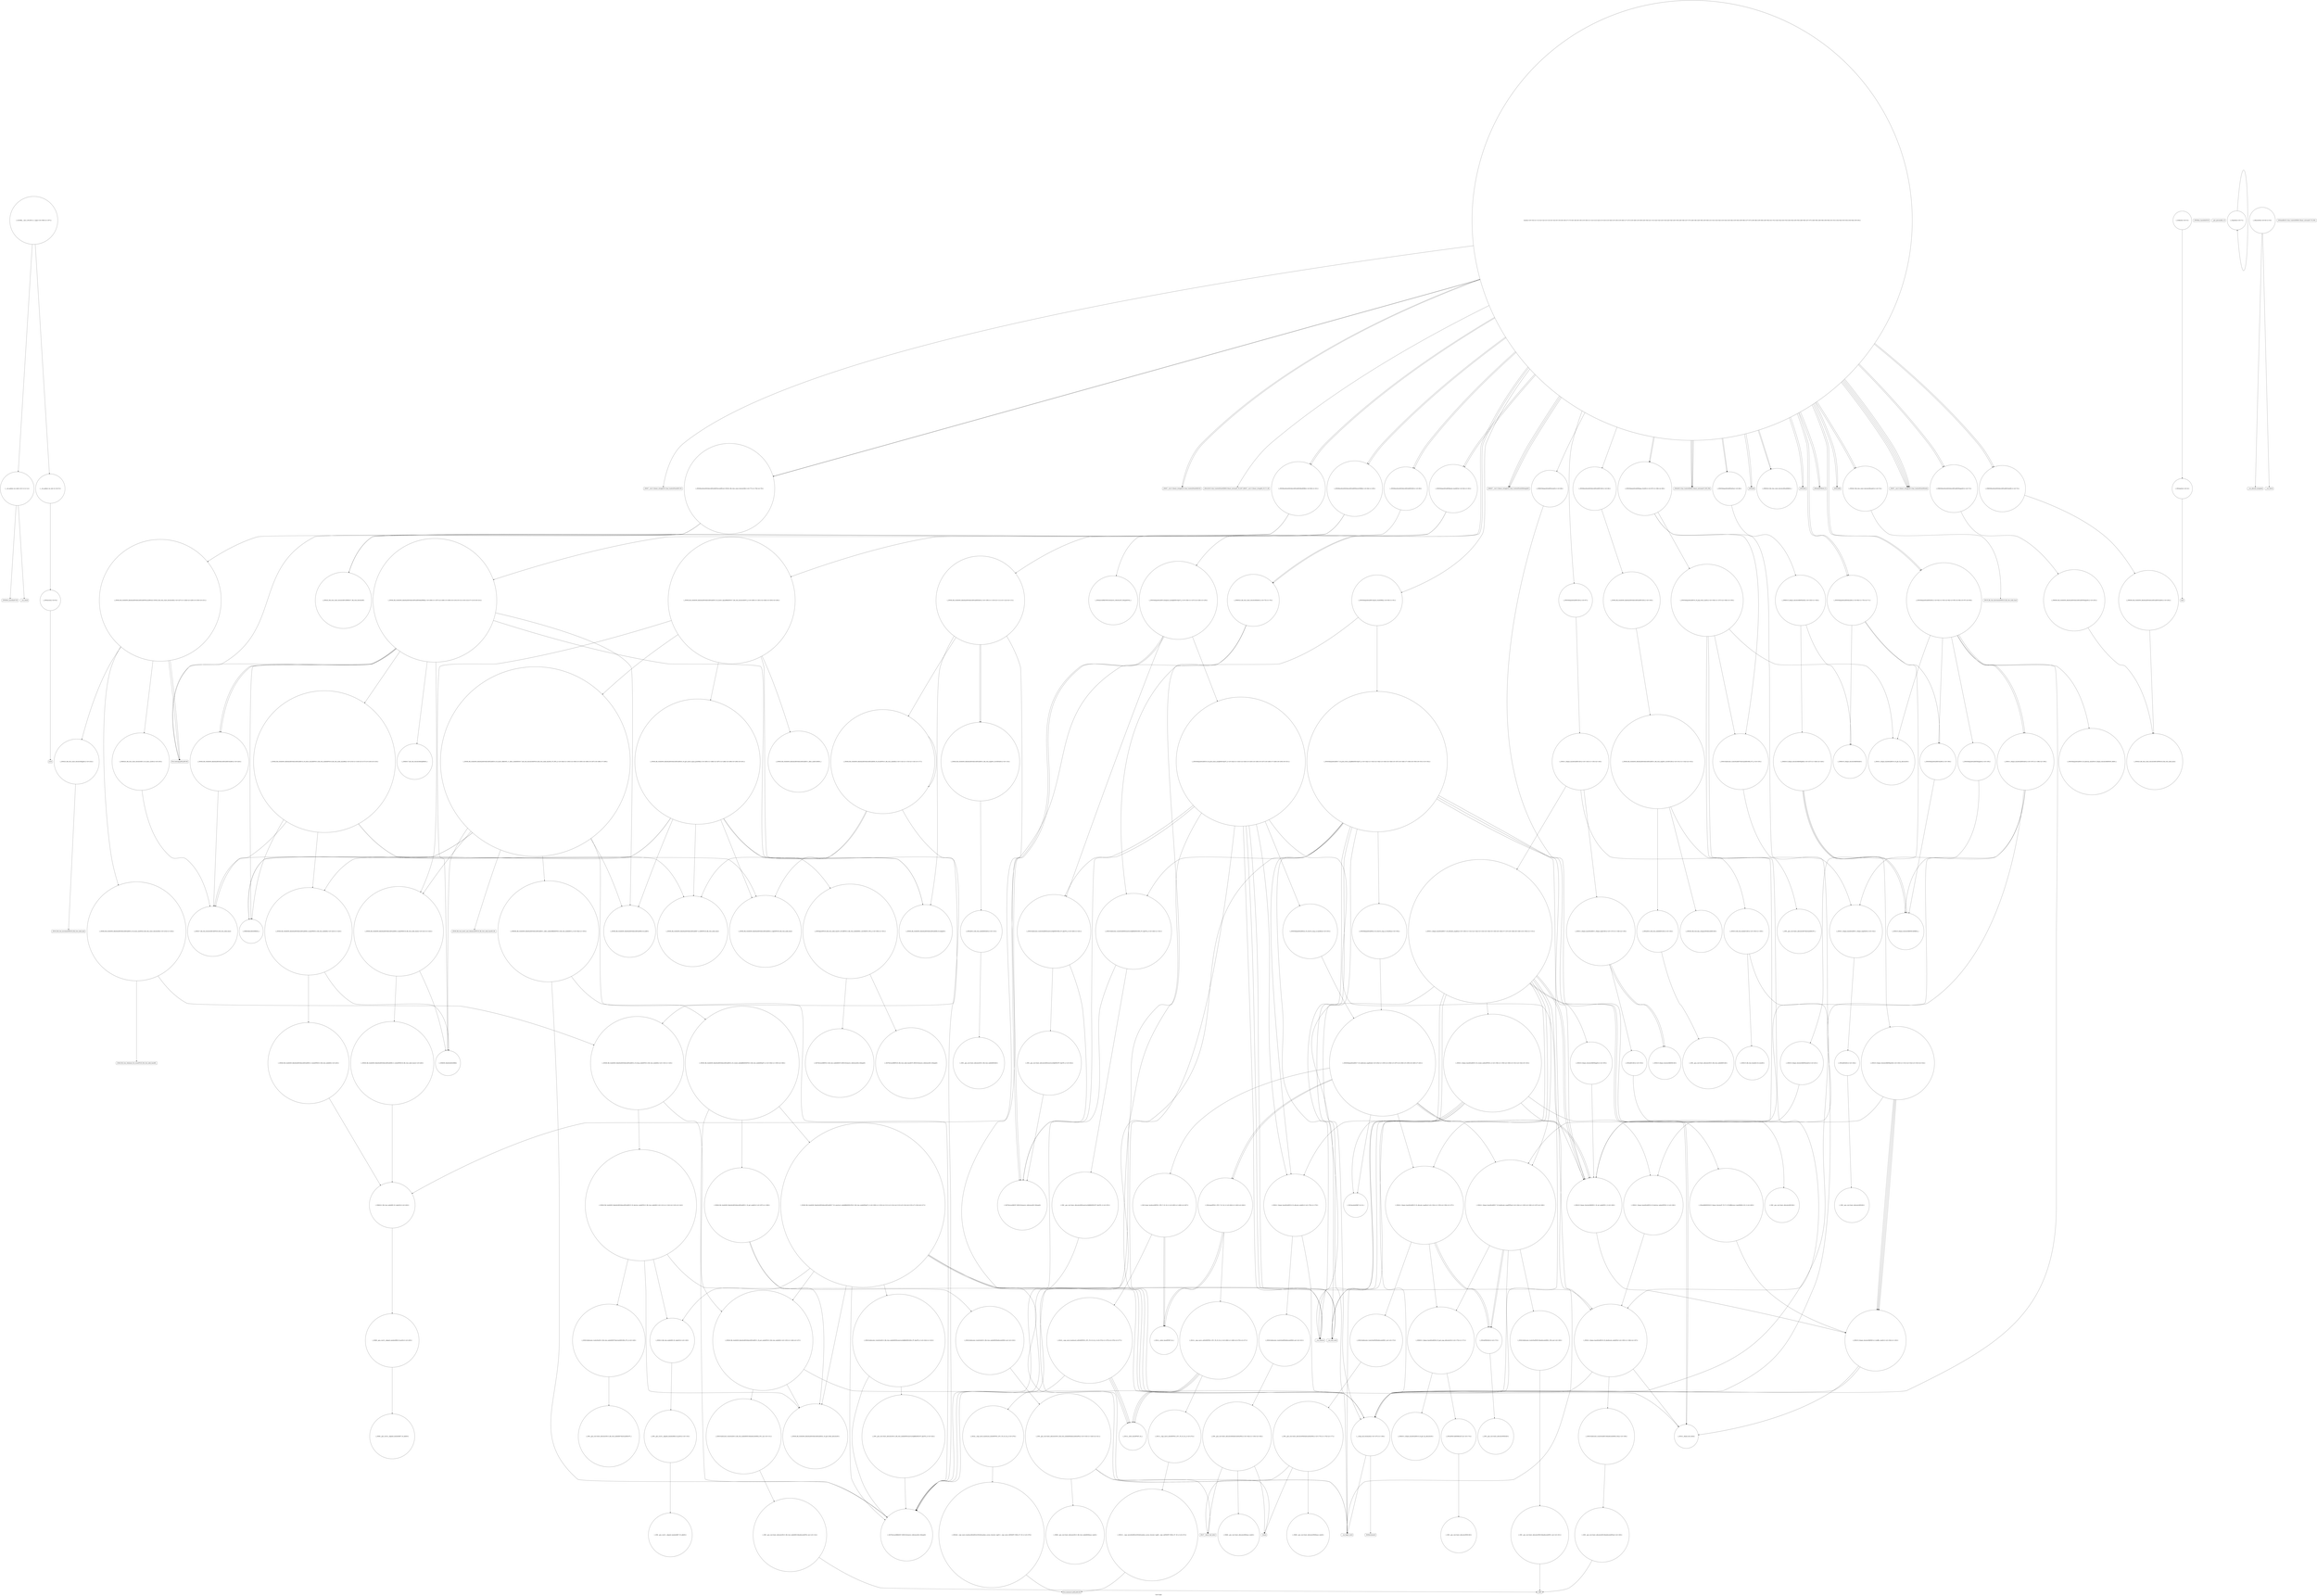 digraph "Call Graph" {
	label="Call Graph";

	Node0x55baabea2af0 [shape=record,shape=circle,label="{__cxx_global_var_init|{<s0>1|<s1>2}}"];
	Node0x55baabea2af0:s0 -> Node0x55baabea2b70[color=black];
	Node0x55baabea2af0:s1 -> Node0x55baac2840c0[color=black];
	Node0x55baac28b980 [shape=record,shape=circle,label="{_ZNSt8_Rb_treeIiiSt9_IdentityIiESt4lessIiESaIiEE11_M_get_nodeEv|{<s0>307|<s1>308}}"];
	Node0x55baac28b980:s0 -> Node0x55baac286fe0[color=black];
	Node0x55baac28b980:s1 -> Node0x55baac28ba80[color=black];
	Node0x55baac2857c0 [shape=record,shape=circle,label="{_ZNK9__gnu_cxx13new_allocatorIPiE8max_sizeEv}"];
	Node0x55baac284640 [shape=record,shape=Mrecord,label="{_ZNSt7__cxx1112basic_stringIcSt11char_traitsIcESaIcEEC1Ev}"];
	Node0x55baac288060 [shape=record,shape=circle,label="{_ZNSt5dequeIiSaIiEE17_M_push_front_auxIJRKiEEEvDpOT_|{<s0>342|<s1>343|<s2>344|<s3>345|<s4>346|<s5>347|<s6>348|<s7>349|<s8>350|<s9>351|<s10>352}}"];
	Node0x55baac288060:s0 -> Node0x55baac288160[color=black];
	Node0x55baac288060:s1 -> Node0x55baac2859c0[color=black];
	Node0x55baac288060:s2 -> Node0x55baac287be0[color=black];
	Node0x55baac288060:s3 -> Node0x55baac28b600[color=black];
	Node0x55baac288060:s4 -> Node0x55baac287fe0[color=black];
	Node0x55baac288060:s5 -> Node0x55baac2869e0[color=black];
	Node0x55baac288060:s6 -> Node0x55baac2881e0[color=black];
	Node0x55baac288060:s7 -> Node0x55baac285c40[color=black];
	Node0x55baac288060:s8 -> Node0x55baac287ae0[color=black];
	Node0x55baac288060:s9 -> Node0x55baac287b60[color=black];
	Node0x55baac288060:s10 -> Node0x55baac286960[color=black];
	Node0x55baac285ec0 [shape=record,shape=circle,label="{_ZNSt15_Deque_iteratorIiRiPiE14_S_buffer_sizeEv|{<s0>192|<s1>193}}"];
	Node0x55baac285ec0:s0 -> Node0x55baac287860[color=black];
	Node0x55baac285ec0:s1 -> Node0x55baac286960[color=black];
	Node0x55baac284d40 [shape=record,shape=circle,label="{_ZNSt8multisetIiSt4lessIiESaIiEE5eraseB5cxx11ESt23_Rb_tree_const_iteratorIiE|{<s0>77|<s1>78|<s2>79}}"];
	Node0x55baac284d40:s0 -> Node0x55baac28a480[color=black];
	Node0x55baac284d40:s1 -> Node0x55baac28a780[color=black];
	Node0x55baac284d40:s2 -> Node0x55baac28a100[color=black];
	Node0x55baac2865c0 [shape=record,shape=circle,label="{_ZNKSt8_Rb_treeIiiSt9_IdentityIiESt4lessIiESaIiEE5beginEv|{<s0>203}}"];
	Node0x55baac2865c0:s0 -> Node0x55baac286540[color=black];
	Node0x55baac285440 [shape=record,shape=Mrecord,label="{_ZNSt7__cxx1112basic_stringIcSt11char_traitsIcESaIcEED1Ev}"];
	Node0x55baac28a500 [shape=record,shape=circle,label="{_ZNSt8_Rb_treeIiiSt9_IdentityIiESt4lessIiESaIiEE6_S_keyEPKSt13_Rb_tree_nodeIiE|{<s0>223|<s1>224}}"];
	Node0x55baac28a500:s0 -> Node0x55baac28a680[color=black];
	Node0x55baac28a500:s1 -> Node0x55baac28a600[color=black];
	Node0x55baac286b60 [shape=record,shape=circle,label="{_ZNSt8_Rb_treeIiiSt9_IdentityIiESt4lessIiESaIiEE8_M_eraseEPSt13_Rb_tree_nodeIiE|{<s0>114|<s1>115|<s2>116|<s3>117}}"];
	Node0x55baac286b60:s0 -> Node0x55baac286ce0[color=black];
	Node0x55baac286b60:s1 -> Node0x55baac286b60[color=black];
	Node0x55baac286b60:s2 -> Node0x55baac286d60[color=black];
	Node0x55baac286b60:s3 -> Node0x55baac286de0[color=black];
	Node0x55baac28ac00 [shape=record,shape=circle,label="{_ZSt7forwardIiEOT_RNSt16remove_referenceIS0_E4typeE}"];
	Node0x55baac287260 [shape=record,shape=circle,label="{_ZNSt16allocator_traitsISaISt13_Rb_tree_nodeIiEEE10deallocateERS2_PS1_m|{<s0>131}}"];
	Node0x55baac287260:s0 -> Node0x55baac2872e0[color=black];
	Node0x55baac28b300 [shape=record,shape=circle,label="{_ZSt22__copy_move_backward_aILb0EPPiS1_ET1_T0_S3_S2_|{<s0>278}}"];
	Node0x55baac28b300:s0 -> Node0x55baac28b380[color=black];
	Node0x55baac287960 [shape=record,shape=circle,label="{_ZNSt11_Deque_baseIiSaIiEE15_M_allocate_mapEm|{<s0>154|<s1>155|<s2>156|<s3>157}}"];
	Node0x55baac287960:s0 -> Node0x55baac287c60[color=black];
	Node0x55baac287960:s1 -> Node0x55baac287ce0[color=black];
	Node0x55baac287960:s2 -> Node0x55baac287d60[color=black];
	Node0x55baac287960:s3 -> Node0x55baac287d60[color=black];
	Node0x55baabea2b70 [shape=record,shape=Mrecord,label="{_ZNSt8ios_base4InitC1Ev}"];
	Node0x55baac28ba00 [shape=record,shape=circle,label="{_ZNSt8_Rb_treeIiiSt9_IdentityIiESt4lessIiESaIiEE17_M_construct_nodeIJRKiEEEvPSt13_Rb_tree_nodeIiEDpOT_|{<s0>309|<s1>310|<s2>311|<s3>312|<s4>313|<s5>314|<s6>315|<s7>316|<s8>317}}"];
	Node0x55baac28ba00:s0 -> Node0x55baac286fe0[color=black];
	Node0x55baac28ba00:s1 -> Node0x55baac287060[color=black];
	Node0x55baac28ba00:s2 -> Node0x55baac28b600[color=black];
	Node0x55baac28ba00:s3 -> Node0x55baac28bc00[color=black];
	Node0x55baac28ba00:s4 -> Node0x55baac2869e0[color=black];
	Node0x55baac28ba00:s5 -> Node0x55baac286ee0[color=black];
	Node0x55baac28ba00:s6 -> Node0x55baac287ae0[color=black];
	Node0x55baac28ba00:s7 -> Node0x55baac287b60[color=black];
	Node0x55baac28ba00:s8 -> Node0x55baac286960[color=black];
	Node0x55baac285840 [shape=record,shape=Mrecord,label="{_ZSt17__throw_bad_allocv}"];
	Node0x55baac2846c0 [shape=record,shape=Mrecord,label="{_ZStrsIcSt11char_traitsIcESaIcEERSt13basic_istreamIT_T0_ES7_RNSt7__cxx1112basic_stringIS4_S5_T1_EE}"];
	Node0x55baac2880e0 [shape=record,shape=circle,label="{_ZN9__gnu_cxx13new_allocatorIiE9constructIiJRKiEEEvPT_DpOT0_|{<s0>353}}"];
	Node0x55baac2880e0:s0 -> Node0x55baac28b600[color=black];
	Node0x55baac285f40 [shape=record,shape=circle,label="{_ZNSaIiED2Ev|{<s0>194}}"];
	Node0x55baac285f40:s0 -> Node0x55baac285fc0[color=black];
	Node0x55baac284dc0 [shape=record,shape=circle,label="{_ZNSt8multisetIiSt4lessIiESaIiEE4findERKi|{<s0>80|<s1>81}}"];
	Node0x55baac284dc0:s0 -> Node0x55baac28a080[color=black];
	Node0x55baac284dc0:s1 -> Node0x55baac28a100[color=black];
	Node0x55baac286640 [shape=record,shape=Mrecord,label="{_ZSt18_Rb_tree_decrementPKSt18_Rb_tree_node_base}"];
	Node0x55baac2854c0 [shape=record,shape=Mrecord,label="{sqrtl}"];
	Node0x55baac28a580 [shape=record,shape=circle,label="{_ZNSt17_Rb_tree_iteratorIiEC2EPSt18_Rb_tree_node_base}"];
	Node0x55baac286be0 [shape=record,shape=circle,label="{_ZNSt8_Rb_treeIiiSt9_IdentityIiESt4lessIiESaIiEE8_M_beginEv}"];
	Node0x55baac28ac80 [shape=record,shape=circle,label="{_ZNSt5dequeIiSaIiEE16_M_push_back_auxIJiEEEvDpOT_|{<s0>242|<s1>243|<s2>244|<s3>245|<s4>246|<s5>247|<s6>248|<s7>249|<s8>250|<s9>251}}"];
	Node0x55baac28ac80:s0 -> Node0x55baac28ad80[color=black];
	Node0x55baac28ac80:s1 -> Node0x55baac2859c0[color=black];
	Node0x55baac28ac80:s2 -> Node0x55baac28ac00[color=black];
	Node0x55baac28ac80:s3 -> Node0x55baac28ab80[color=black];
	Node0x55baac28ac80:s4 -> Node0x55baac287be0[color=black];
	Node0x55baac28ac80:s5 -> Node0x55baac2869e0[color=black];
	Node0x55baac28ac80:s6 -> Node0x55baac285c40[color=black];
	Node0x55baac28ac80:s7 -> Node0x55baac287ae0[color=black];
	Node0x55baac28ac80:s8 -> Node0x55baac287b60[color=black];
	Node0x55baac28ac80:s9 -> Node0x55baac286960[color=black];
	Node0x55baac2872e0 [shape=record,shape=circle,label="{_ZN9__gnu_cxx13new_allocatorISt13_Rb_tree_nodeIiEE10deallocateEPS2_m|{<s0>132}}"];
	Node0x55baac2872e0:s0 -> Node0x55baac287360[color=black];
	Node0x55baac28b380 [shape=record,shape=circle,label="{_ZNSt20__copy_move_backwardILb0ELb1ESt26random_access_iterator_tagE13__copy_move_bIPiEEPT_PKS4_S7_S5_|{<s0>279}}"];
	Node0x55baac28b380:s0 -> Node0x55baac28b200[color=black];
	Node0x55baac2879e0 [shape=record,shape=circle,label="{_ZNSt11_Deque_baseIiSaIiEE15_M_create_nodesEPPiS3_|{<s0>158|<s1>159|<s2>160|<s3>161|<s4>162|<s5>163}}"];
	Node0x55baac2879e0:s0 -> Node0x55baac2859c0[color=black];
	Node0x55baac2879e0:s1 -> Node0x55baac2869e0[color=black];
	Node0x55baac2879e0:s2 -> Node0x55baac285a40[color=black];
	Node0x55baac2879e0:s3 -> Node0x55baac287ae0[color=black];
	Node0x55baac2879e0:s4 -> Node0x55baac287b60[color=black];
	Node0x55baac2879e0:s5 -> Node0x55baac286960[color=black];
	Node0x55baac284040 [shape=record,shape=Mrecord,label="{_ZNSt8ios_base4InitD1Ev}"];
	Node0x55baac28ba80 [shape=record,shape=circle,label="{_ZNSt16allocator_traitsISaISt13_Rb_tree_nodeIiEEE8allocateERS2_m|{<s0>318}}"];
	Node0x55baac28ba80:s0 -> Node0x55baac28bb00[color=black];
	Node0x55baac2858c0 [shape=record,shape=Mrecord,label="{_Znwm}"];
	Node0x55baac284740 [shape=record,shape=Mrecord,label="{__gxx_personality_v0}"];
	Node0x55baac288160 [shape=record,shape=circle,label="{_ZNSt5dequeIiSaIiEE23_M_reserve_map_at_frontEm|{<s0>354}}"];
	Node0x55baac288160:s0 -> Node0x55baac28ae00[color=black];
	Node0x55baac285fc0 [shape=record,shape=circle,label="{_ZN9__gnu_cxx13new_allocatorIiED2Ev}"];
	Node0x55baac284e40 [shape=record,shape=circle,label="{_ZNSt5dequeIiSaIiEE9push_backEOi|{<s0>82|<s1>83}}"];
	Node0x55baac284e40:s0 -> Node0x55baac28ab00[color=black];
	Node0x55baac284e40:s1 -> Node0x55baac28aa80[color=black];
	Node0x55baac2866c0 [shape=record,shape=circle,label="{_ZNKSt13_Rb_tree_nodeIiE9_M_valptrEv|{<s0>204}}"];
	Node0x55baac2866c0:s0 -> Node0x55baac289f80[color=black];
	Node0x55baac285540 [shape=record,shape=Mrecord,label="{acosl}"];
	Node0x55baac28a600 [shape=record,shape=circle,label="{_ZNKSt9_IdentityIiEclERKi}"];
	Node0x55baac286c60 [shape=record,shape=circle,label="{_ZNSt8_Rb_treeIiiSt9_IdentityIiESt4lessIiESaIiEE13_Rb_tree_implIS3_Lb1EED2Ev|{<s0>118}}"];
	Node0x55baac286c60:s0 -> Node0x55baac2873e0[color=black];
	Node0x55baac28ad00 [shape=record,shape=circle,label="{_ZN9__gnu_cxx13new_allocatorIiE9constructIiJiEEEvPT_DpOT0_|{<s0>252}}"];
	Node0x55baac28ad00:s0 -> Node0x55baac28ac00[color=black];
	Node0x55baac287360 [shape=record,shape=Mrecord,label="{_ZdlPv}"];
	Node0x55baac28b400 [shape=record,shape=circle,label="{_ZNSt8_Rb_treeIiiSt9_IdentityIiESt4lessIiESaIiEE15_M_insert_equalIRKiEESt17_Rb_tree_iteratorIiEOT_|{<s0>280|<s1>281|<s2>282|<s3>283|<s4>284}}"];
	Node0x55baac28b400:s0 -> Node0x55baac28a600[color=black];
	Node0x55baac28b400:s1 -> Node0x55baac28b480[color=black];
	Node0x55baac28b400:s2 -> Node0x55baac28b500[color=black];
	Node0x55baac28b400:s3 -> Node0x55baac28b600[color=black];
	Node0x55baac28b400:s4 -> Node0x55baac28b580[color=black];
	Node0x55baac287a60 [shape=record,shape=circle,label="{_ZNSt11_Deque_baseIiSaIiEE17_M_deallocate_mapEPPim|{<s0>164|<s1>165|<s2>166|<s3>167|<s4>168}}"];
	Node0x55baac287a60:s0 -> Node0x55baac287c60[color=black];
	Node0x55baac287a60:s1 -> Node0x55baac285dc0[color=black];
	Node0x55baac287a60:s2 -> Node0x55baac287d60[color=black];
	Node0x55baac287a60:s3 -> Node0x55baac287d60[color=black];
	Node0x55baac287a60:s4 -> Node0x55baac286960[color=black];
	Node0x55baac2840c0 [shape=record,shape=Mrecord,label="{__cxa_atexit}"];
	Node0x55baac28bb00 [shape=record,shape=circle,label="{_ZN9__gnu_cxx13new_allocatorISt13_Rb_tree_nodeIiEE8allocateEmPKv|{<s0>319|<s1>320|<s2>321}}"];
	Node0x55baac28bb00:s0 -> Node0x55baac28bb80[color=black];
	Node0x55baac28bb00:s1 -> Node0x55baac285840[color=black];
	Node0x55baac28bb00:s2 -> Node0x55baac2858c0[color=black];
	Node0x55baac285940 [shape=record,shape=circle,label="{_ZN9__gnu_cxx13new_allocatorIPiED2Ev}"];
	Node0x55baac2847c0 [shape=record,shape=circle,label="{_ZNSt8multisetIiSt4lessIiESaIiEEC2Ev|{<s0>66}}"];
	Node0x55baac2847c0:s0 -> Node0x55baac2855c0[color=black];
	Node0x55baac2881e0 [shape=record,shape=circle,label="{_ZNSt15_Deque_iteratorIiRiPiEppEv|{<s0>355}}"];
	Node0x55baac2881e0:s0 -> Node0x55baac287be0[color=black];
	Node0x55baac286040 [shape=record,shape=circle,label="{_ZNSt5dequeIiSaIiEE15_M_destroy_dataESt15_Deque_iteratorIiRiPiES5_RKS0_}"];
	Node0x55baac284ec0 [shape=record,shape=circle,label="{_ZNSt8multisetIiSt4lessIiESaIiEE6insertERKi|{<s0>84|<s1>85}}"];
	Node0x55baac284ec0:s0 -> Node0x55baac28b400[color=black];
	Node0x55baac284ec0:s1 -> Node0x55baac28a100[color=black];
	Node0x55baac289f80 [shape=record,shape=circle,label="{_ZNK9__gnu_cxx16__aligned_membufIiE6_M_ptrEv|{<s0>205}}"];
	Node0x55baac289f80:s0 -> Node0x55baac28a000[color=black];
	Node0x55baac2855c0 [shape=record,shape=circle,label="{_ZNSt8_Rb_treeIiiSt9_IdentityIiESt4lessIiESaIiEEC2Ev|{<s0>100}}"];
	Node0x55baac2855c0:s0 -> Node0x55baac285640[color=black];
	Node0x55baac28a680 [shape=record,shape=circle,label="{_ZNSt8_Rb_treeIiiSt9_IdentityIiESt4lessIiESaIiEE8_S_valueEPKSt13_Rb_tree_nodeIiE|{<s0>225}}"];
	Node0x55baac28a680:s0 -> Node0x55baac2866c0[color=black];
	Node0x55baac286ce0 [shape=record,shape=circle,label="{_ZNSt8_Rb_treeIiiSt9_IdentityIiESt4lessIiESaIiEE8_S_rightEPSt18_Rb_tree_node_base}"];
	Node0x55baac28ad80 [shape=record,shape=circle,label="{_ZNSt5dequeIiSaIiEE22_M_reserve_map_at_backEm|{<s0>253}}"];
	Node0x55baac28ad80:s0 -> Node0x55baac28ae00[color=black];
	Node0x55baac2873e0 [shape=record,shape=circle,label="{_ZNSaISt13_Rb_tree_nodeIiEED2Ev|{<s0>133}}"];
	Node0x55baac2873e0:s0 -> Node0x55baac287460[color=black];
	Node0x55baac28b480 [shape=record,shape=circle,label="{_ZNSt8_Rb_treeIiiSt9_IdentityIiESt4lessIiESaIiEE23_M_get_insert_equal_posERKi|{<s0>285|<s1>286|<s2>287|<s3>288|<s4>289|<s5>290|<s6>291}}"];
	Node0x55baac28b480:s0 -> Node0x55baac286be0[color=black];
	Node0x55baac28b480:s1 -> Node0x55baac28a200[color=black];
	Node0x55baac28b480:s2 -> Node0x55baac28a500[color=black];
	Node0x55baac28b480:s3 -> Node0x55baac28a380[color=black];
	Node0x55baac28b480:s4 -> Node0x55baac286d60[color=black];
	Node0x55baac28b480:s5 -> Node0x55baac286ce0[color=black];
	Node0x55baac28b480:s6 -> Node0x55baac28b680[color=black];
	Node0x55baac287ae0 [shape=record,shape=Mrecord,label="{__cxa_rethrow}"];
	Node0x55baac284140 [shape=record,shape=circle,label="{_Z3disee|{<s0>3}}"];
	Node0x55baac284140:s0 -> Node0x55baac2841c0[color=black];
	Node0x55baac28bb80 [shape=record,shape=circle,label="{_ZNK9__gnu_cxx13new_allocatorISt13_Rb_tree_nodeIiEE8max_sizeEv}"];
	Node0x55baac2859c0 [shape=record,shape=circle,label="{_ZNSt11_Deque_baseIiSaIiEE16_M_allocate_nodeEv|{<s0>178|<s1>179}}"];
	Node0x55baac2859c0:s0 -> Node0x55baac287860[color=black];
	Node0x55baac2859c0:s1 -> Node0x55baac285ac0[color=black];
	Node0x55baac284840 [shape=record,shape=circle,label="{_ZNSt5dequeIiSaIiEEC2Ev|{<s0>67}}"];
	Node0x55baac284840:s0 -> Node0x55baac2874e0[color=black];
	Node0x55baac288260 [shape=record,shape=circle,label="{_GLOBAL__sub_I_DCLXVI_0_1.cpp|{<s0>356|<s1>357}}"];
	Node0x55baac288260:s0 -> Node0x55baabea2af0[color=black];
	Node0x55baac288260:s1 -> Node0x55baac284240[color=black];
	Node0x55baac2860c0 [shape=record,shape=circle,label="{_ZNSt5dequeIiSaIiEE5beginEv|{<s0>195}}"];
	Node0x55baac2860c0:s0 -> Node0x55baac2862c0[color=black];
	Node0x55baac284f40 [shape=record,shape=circle,label="{_ZNSt5dequeIiSaIiEEixEm|{<s0>86}}"];
	Node0x55baac284f40:s0 -> Node0x55baac28bd00[color=black];
	Node0x55baac28a000 [shape=record,shape=circle,label="{_ZNK9__gnu_cxx16__aligned_membufIiE7_M_addrEv}"];
	Node0x55baac285640 [shape=record,shape=circle,label="{_ZNSt8_Rb_treeIiiSt9_IdentityIiESt4lessIiESaIiEE13_Rb_tree_implIS3_Lb1EEC2Ev|{<s0>101|<s1>102|<s2>103}}"];
	Node0x55baac285640:s0 -> Node0x55baac2856c0[color=black];
	Node0x55baac285640:s1 -> Node0x55baac286760[color=black];
	Node0x55baac285640:s2 -> Node0x55baac2867e0[color=black];
	Node0x55baac28a700 [shape=record,shape=circle,label="{_ZNSt8_Rb_treeIiiSt9_IdentityIiESt4lessIiESaIiEE8_S_valueEPKSt18_Rb_tree_node_base|{<s0>226}}"];
	Node0x55baac28a700:s0 -> Node0x55baac2866c0[color=black];
	Node0x55baac286d60 [shape=record,shape=circle,label="{_ZNSt8_Rb_treeIiiSt9_IdentityIiESt4lessIiESaIiEE7_S_leftEPSt18_Rb_tree_node_base}"];
	Node0x55baac28ae00 [shape=record,shape=circle,label="{_ZNSt5dequeIiSaIiEE17_M_reallocate_mapEmb|{<s0>254|<s1>255|<s2>256|<s3>257|<s4>258|<s5>259|<s6>260|<s7>261}}"];
	Node0x55baac28ae00:s0 -> Node0x55baac28ae80[color=black];
	Node0x55baac28ae00:s1 -> Node0x55baac28af00[color=black];
	Node0x55baac28ae00:s2 -> Node0x55baac2878e0[color=black];
	Node0x55baac28ae00:s3 -> Node0x55baac287960[color=black];
	Node0x55baac28ae00:s4 -> Node0x55baac28ae80[color=black];
	Node0x55baac28ae00:s5 -> Node0x55baac287a60[color=black];
	Node0x55baac28ae00:s6 -> Node0x55baac287be0[color=black];
	Node0x55baac28ae00:s7 -> Node0x55baac287be0[color=black];
	Node0x55baac287460 [shape=record,shape=circle,label="{_ZN9__gnu_cxx13new_allocatorISt13_Rb_tree_nodeIiEED2Ev}"];
	Node0x55baac28b500 [shape=record,shape=circle,label="{_ZNSt8_Rb_treeIiiSt9_IdentityIiESt4lessIiESaIiEE11_Alloc_nodeC2ERS5_}"];
	Node0x55baac287b60 [shape=record,shape=Mrecord,label="{__cxa_end_catch}"];
	Node0x55baac2841c0 [shape=record,shape=circle,label="{_ZSt4sqrte|{<s0>4}}"];
	Node0x55baac2841c0:s0 -> Node0x55baac2854c0[color=black];
	Node0x55baac28bc00 [shape=record,shape=circle,label="{_ZNSt16allocator_traitsISaISt13_Rb_tree_nodeIiEEE9constructIiJRKiEEEvRS2_PT_DpOT0_|{<s0>322|<s1>323}}"];
	Node0x55baac28bc00:s0 -> Node0x55baac28b600[color=black];
	Node0x55baac28bc00:s1 -> Node0x55baac28bc80[color=black];
	Node0x55baac285a40 [shape=record,shape=circle,label="{_ZNSt11_Deque_baseIiSaIiEE16_M_destroy_nodesEPPiS3_|{<s0>180}}"];
	Node0x55baac285a40:s0 -> Node0x55baac285c40[color=black];
	Node0x55baac2848c0 [shape=record,shape=Mrecord,label="{_ZNKSt7__cxx1112basic_stringIcSt11char_traitsIcESaIcEE6lengthEv}"];
	Node0x55baac286140 [shape=record,shape=circle,label="{_ZNSt5dequeIiSaIiEE3endEv|{<s0>196}}"];
	Node0x55baac286140:s0 -> Node0x55baac2862c0[color=black];
	Node0x55baac284fc0 [shape=record,shape=circle,label="{_ZNSt5dequeIiSaIiEE9pop_frontEv|{<s0>87|<s1>88|<s2>89}}"];
	Node0x55baac284fc0:s0 -> Node0x55baac28be80[color=black];
	Node0x55baac284fc0:s1 -> Node0x55baac28bf00[color=black];
	Node0x55baac284fc0:s2 -> Node0x55baac286960[color=black];
	Node0x55baac28a080 [shape=record,shape=circle,label="{_ZNSt8_Rb_treeIiiSt9_IdentityIiESt4lessIiESaIiEE4findERKi|{<s0>206|<s1>207|<s2>208|<s3>209|<s4>210|<s5>211|<s6>212|<s7>213|<s8>214}}"];
	Node0x55baac28a080:s0 -> Node0x55baac286be0[color=black];
	Node0x55baac28a080:s1 -> Node0x55baac28a200[color=black];
	Node0x55baac28a080:s2 -> Node0x55baac28a180[color=black];
	Node0x55baac28a080:s3 -> Node0x55baac28a300[color=black];
	Node0x55baac28a080:s4 -> Node0x55baac28a280[color=black];
	Node0x55baac28a080:s5 -> Node0x55baac28a400[color=black];
	Node0x55baac28a080:s6 -> Node0x55baac28a380[color=black];
	Node0x55baac28a080:s7 -> Node0x55baac28a300[color=black];
	Node0x55baac28a080:s8 -> Node0x55baac28a480[color=black];
	Node0x55baac2856c0 [shape=record,shape=circle,label="{_ZNSaISt13_Rb_tree_nodeIiEEC2Ev|{<s0>104}}"];
	Node0x55baac2856c0:s0 -> Node0x55baac286860[color=black];
	Node0x55baac28a780 [shape=record,shape=circle,label="{_ZNSt8_Rb_treeIiiSt9_IdentityIiESt4lessIiESaIiEE5eraseB5cxx11ESt23_Rb_tree_const_iteratorIiE|{<s0>227|<s1>228|<s2>229|<s3>230|<s4>231}}"];
	Node0x55baac28a780:s0 -> Node0x55baac28a480[color=black];
	Node0x55baac28a780:s1 -> Node0x55baac28a800[color=black];
	Node0x55baac28a780:s2 -> Node0x55baac28a480[color=black];
	Node0x55baac28a780:s3 -> Node0x55baac28a880[color=black];
	Node0x55baac28a780:s4 -> Node0x55baac28a900[color=black];
	Node0x55baac286de0 [shape=record,shape=circle,label="{_ZNSt8_Rb_treeIiiSt9_IdentityIiESt4lessIiESaIiEE12_M_drop_nodeEPSt13_Rb_tree_nodeIiE|{<s0>119|<s1>120}}"];
	Node0x55baac286de0:s0 -> Node0x55baac286e60[color=black];
	Node0x55baac286de0:s1 -> Node0x55baac286ee0[color=black];
	Node0x55baac28ae80 [shape=record,shape=circle,label="{_ZSt4copyIPPiS1_ET0_T_S3_S2_|{<s0>262|<s1>263|<s2>264}}"];
	Node0x55baac28ae80:s0 -> Node0x55baac28b000[color=black];
	Node0x55baac28ae80:s1 -> Node0x55baac28b000[color=black];
	Node0x55baac28ae80:s2 -> Node0x55baac28af80[color=black];
	Node0x55baac2874e0 [shape=record,shape=circle,label="{_ZNSt11_Deque_baseIiSaIiEEC2Ev|{<s0>134|<s1>135|<s2>136}}"];
	Node0x55baac2874e0:s0 -> Node0x55baac287560[color=black];
	Node0x55baac2874e0:s1 -> Node0x55baac2875e0[color=black];
	Node0x55baac2874e0:s2 -> Node0x55baac287660[color=black];
	Node0x55baac28b580 [shape=record,shape=circle,label="{_ZNSt8_Rb_treeIiiSt9_IdentityIiESt4lessIiESaIiEE10_M_insert_IRKiNS5_11_Alloc_nodeEEESt17_Rb_tree_iteratorIiEPSt18_Rb_tree_node_baseSD_OT_RT0_|{<s0>292|<s1>293|<s2>294|<s3>295|<s4>296|<s5>297|<s6>298|<s7>299}}"];
	Node0x55baac28b580:s0 -> Node0x55baac28a200[color=black];
	Node0x55baac28b580:s1 -> Node0x55baac28a600[color=black];
	Node0x55baac28b580:s2 -> Node0x55baac28a400[color=black];
	Node0x55baac28b580:s3 -> Node0x55baac28a380[color=black];
	Node0x55baac28b580:s4 -> Node0x55baac28b600[color=black];
	Node0x55baac28b580:s5 -> Node0x55baac28b800[color=black];
	Node0x55baac28b580:s6 -> Node0x55baac28b880[color=black];
	Node0x55baac28b580:s7 -> Node0x55baac28a580[color=black];
	Node0x55baac287be0 [shape=record,shape=circle,label="{_ZNSt15_Deque_iteratorIiRiPiE11_M_set_nodeEPS1_|{<s0>169}}"];
	Node0x55baac287be0:s0 -> Node0x55baac285ec0[color=black];
	Node0x55baac284240 [shape=record,shape=circle,label="{__cxx_global_var_init.1|{<s0>5}}"];
	Node0x55baac284240:s0 -> Node0x55baac2842c0[color=black];
	Node0x55baac28bc80 [shape=record,shape=circle,label="{_ZN9__gnu_cxx13new_allocatorISt13_Rb_tree_nodeIiEE9constructIiJRKiEEEvPT_DpOT0_|{<s0>324}}"];
	Node0x55baac28bc80:s0 -> Node0x55baac28b600[color=black];
	Node0x55baac285ac0 [shape=record,shape=circle,label="{_ZNSt16allocator_traitsISaIiEE8allocateERS0_m|{<s0>181}}"];
	Node0x55baac285ac0:s0 -> Node0x55baac285b40[color=black];
	Node0x55baac284940 [shape=record,shape=circle,label="{_ZNKSt5dequeIiSaIiEE4sizeEv|{<s0>68}}"];
	Node0x55baac284940:s0 -> Node0x55baac286340[color=black];
	Node0x55baac2861c0 [shape=record,shape=circle,label="{_ZNSt11_Deque_baseIiSaIiEE19_M_get_Tp_allocatorEv}"];
	Node0x55baac285040 [shape=record,shape=circle,label="{_ZNSt5dequeIiSaIiEE10push_frontERKi|{<s0>90|<s1>91}}"];
	Node0x55baac285040:s0 -> Node0x55baac287fe0[color=black];
	Node0x55baac285040:s1 -> Node0x55baac288060[color=black];
	Node0x55baac28a100 [shape=record,shape=circle,label="{_ZNSt23_Rb_tree_const_iteratorIiEC2ERKSt17_Rb_tree_iteratorIiE}"];
	Node0x55baac286760 [shape=record,shape=circle,label="{_ZNSt20_Rb_tree_key_compareISt4lessIiEEC2Ev}"];
	Node0x55baac28a800 [shape=record,shape=circle,label="{_ZNSt23_Rb_tree_const_iteratorIiEppEv|{<s0>232}}"];
	Node0x55baac28a800:s0 -> Node0x55baac28a980[color=black];
	Node0x55baac286e60 [shape=record,shape=circle,label="{_ZNSt8_Rb_treeIiiSt9_IdentityIiESt4lessIiESaIiEE15_M_destroy_nodeEPSt13_Rb_tree_nodeIiE|{<s0>121|<s1>122|<s2>123|<s3>124}}"];
	Node0x55baac286e60:s0 -> Node0x55baac286fe0[color=black];
	Node0x55baac286e60:s1 -> Node0x55baac287060[color=black];
	Node0x55baac286e60:s2 -> Node0x55baac286f60[color=black];
	Node0x55baac286e60:s3 -> Node0x55baac286960[color=black];
	Node0x55baac28af00 [shape=record,shape=circle,label="{_ZSt13copy_backwardIPPiS1_ET0_T_S3_S2_|{<s0>265|<s1>266|<s2>267}}"];
	Node0x55baac28af00:s0 -> Node0x55baac28b000[color=black];
	Node0x55baac28af00:s1 -> Node0x55baac28b000[color=black];
	Node0x55baac28af00:s2 -> Node0x55baac28b280[color=black];
	Node0x55baac287560 [shape=record,shape=circle,label="{_ZNSt11_Deque_baseIiSaIiEE11_Deque_implC2Ev|{<s0>137|<s1>138|<s2>139}}"];
	Node0x55baac287560:s0 -> Node0x55baac2876e0[color=black];
	Node0x55baac287560:s1 -> Node0x55baac287760[color=black];
	Node0x55baac287560:s2 -> Node0x55baac287760[color=black];
	Node0x55baac28b600 [shape=record,shape=circle,label="{_ZSt7forwardIRKiEOT_RNSt16remove_referenceIS2_E4typeE}"];
	Node0x55baac287c60 [shape=record,shape=circle,label="{_ZNKSt11_Deque_baseIiSaIiEE20_M_get_map_allocatorEv|{<s0>170|<s1>171}}"];
	Node0x55baac287c60:s0 -> Node0x55baac287de0[color=black];
	Node0x55baac287c60:s1 -> Node0x55baac287e60[color=black];
	Node0x55baac2842c0 [shape=record,shape=circle,label="{_ZSt4acose|{<s0>6}}"];
	Node0x55baac2842c0:s0 -> Node0x55baac285540[color=black];
	Node0x55baac28bd00 [shape=record,shape=circle,label="{_ZNKSt15_Deque_iteratorIiRiPiEixEl|{<s0>325|<s1>326}}"];
	Node0x55baac28bd00:s0 -> Node0x55baac28bd80[color=black];
	Node0x55baac28bd00:s1 -> Node0x55baac286440[color=black];
	Node0x55baac285b40 [shape=record,shape=circle,label="{_ZN9__gnu_cxx13new_allocatorIiE8allocateEmPKv|{<s0>182|<s1>183|<s2>184}}"];
	Node0x55baac285b40:s0 -> Node0x55baac285bc0[color=black];
	Node0x55baac285b40:s1 -> Node0x55baac285840[color=black];
	Node0x55baac285b40:s2 -> Node0x55baac2858c0[color=black];
	Node0x55baac2849c0 [shape=record,shape=circle,label="{_ZNSt5dequeIiSaIiEE4backEv|{<s0>69|<s1>70|<s2>71}}"];
	Node0x55baac2849c0:s0 -> Node0x55baac286140[color=black];
	Node0x55baac2849c0:s1 -> Node0x55baac2863c0[color=black];
	Node0x55baac2849c0:s2 -> Node0x55baac286440[color=black];
	Node0x55baac286240 [shape=record,shape=circle,label="{_ZNSt11_Deque_baseIiSaIiEED2Ev|{<s0>197|<s1>198|<s2>199}}"];
	Node0x55baac286240:s0 -> Node0x55baac285a40[color=black];
	Node0x55baac286240:s1 -> Node0x55baac287a60[color=black];
	Node0x55baac286240:s2 -> Node0x55baac287660[color=black];
	Node0x55baac2850c0 [shape=record,shape=Mrecord,label="{_ZStlsISt11char_traitsIcEERSt13basic_ostreamIcT_ES5_PKc}"];
	Node0x55baac28a180 [shape=record,shape=circle,label="{_ZNSt8_Rb_treeIiiSt9_IdentityIiESt4lessIiESaIiEE14_M_lower_boundEPSt13_Rb_tree_nodeIiEPSt18_Rb_tree_node_baseRKi|{<s0>215|<s1>216|<s2>217|<s3>218|<s4>219}}"];
	Node0x55baac28a180:s0 -> Node0x55baac28a500[color=black];
	Node0x55baac28a180:s1 -> Node0x55baac28a380[color=black];
	Node0x55baac28a180:s2 -> Node0x55baac286d60[color=black];
	Node0x55baac28a180:s3 -> Node0x55baac286ce0[color=black];
	Node0x55baac28a180:s4 -> Node0x55baac28a580[color=black];
	Node0x55baac2867e0 [shape=record,shape=circle,label="{_ZNSt15_Rb_tree_headerC2Ev|{<s0>105|<s1>106}}"];
	Node0x55baac2867e0:s0 -> Node0x55baac2868e0[color=black];
	Node0x55baac2867e0:s1 -> Node0x55baac286960[color=black];
	Node0x55baac28a880 [shape=record,shape=circle,label="{_ZNSt8_Rb_treeIiiSt9_IdentityIiESt4lessIiESaIiEE12_M_erase_auxESt23_Rb_tree_const_iteratorIiE|{<s0>233|<s1>234}}"];
	Node0x55baac28a880:s0 -> Node0x55baac28aa00[color=black];
	Node0x55baac28a880:s1 -> Node0x55baac286de0[color=black];
	Node0x55baac286ee0 [shape=record,shape=circle,label="{_ZNSt8_Rb_treeIiiSt9_IdentityIiESt4lessIiESaIiEE11_M_put_nodeEPSt13_Rb_tree_nodeIiE|{<s0>125|<s1>126|<s2>127}}"];
	Node0x55baac286ee0:s0 -> Node0x55baac286fe0[color=black];
	Node0x55baac286ee0:s1 -> Node0x55baac287260[color=black];
	Node0x55baac286ee0:s2 -> Node0x55baac286960[color=black];
	Node0x55baac28af80 [shape=record,shape=circle,label="{_ZSt14__copy_move_a2ILb0EPPiS1_ET1_T0_S3_S2_|{<s0>268|<s1>269|<s2>270|<s3>271}}"];
	Node0x55baac28af80:s0 -> Node0x55baac28b100[color=black];
	Node0x55baac28af80:s1 -> Node0x55baac28b100[color=black];
	Node0x55baac28af80:s2 -> Node0x55baac28b100[color=black];
	Node0x55baac28af80:s3 -> Node0x55baac28b080[color=black];
	Node0x55baac2875e0 [shape=record,shape=circle,label="{_ZNSt11_Deque_baseIiSaIiEE17_M_initialize_mapEm|{<s0>140|<s1>141|<s2>142|<s3>143|<s4>144|<s5>145|<s6>146|<s7>147|<s8>148|<s9>149|<s10>150|<s11>151}}"];
	Node0x55baac2875e0:s0 -> Node0x55baac287860[color=black];
	Node0x55baac2875e0:s1 -> Node0x55baac2878e0[color=black];
	Node0x55baac2875e0:s2 -> Node0x55baac287960[color=black];
	Node0x55baac2875e0:s3 -> Node0x55baac2879e0[color=black];
	Node0x55baac2875e0:s4 -> Node0x55baac2869e0[color=black];
	Node0x55baac2875e0:s5 -> Node0x55baac287a60[color=black];
	Node0x55baac2875e0:s6 -> Node0x55baac287ae0[color=black];
	Node0x55baac2875e0:s7 -> Node0x55baac287b60[color=black];
	Node0x55baac2875e0:s8 -> Node0x55baac287be0[color=black];
	Node0x55baac2875e0:s9 -> Node0x55baac287be0[color=black];
	Node0x55baac2875e0:s10 -> Node0x55baac287860[color=black];
	Node0x55baac2875e0:s11 -> Node0x55baac286960[color=black];
	Node0x55baac28b680 [shape=record,shape=circle,label="{_ZNSt4pairIPSt18_Rb_tree_node_baseS1_EC2IRPSt13_Rb_tree_nodeIiERS1_Lb1EEEOT_OT0_|{<s0>300|<s1>301}}"];
	Node0x55baac28b680:s0 -> Node0x55baac28b700[color=black];
	Node0x55baac28b680:s1 -> Node0x55baac28b780[color=black];
	Node0x55baac287ce0 [shape=record,shape=circle,label="{_ZNSt16allocator_traitsISaIPiEE8allocateERS1_m|{<s0>172}}"];
	Node0x55baac287ce0:s0 -> Node0x55baac285740[color=black];
	Node0x55baac284340 [shape=record,shape=circle,label="{_Z3gcdxx|{<s0>7}}"];
	Node0x55baac284340:s0 -> Node0x55baac284340[color=black];
	Node0x55baac28bd80 [shape=record,shape=circle,label="{_ZNKSt15_Deque_iteratorIiRiPiEplEl|{<s0>327|<s1>328|<s2>329}}"];
	Node0x55baac28bd80:s0 -> Node0x55baac2862c0[color=black];
	Node0x55baac28bd80:s1 -> Node0x55baac28be00[color=black];
	Node0x55baac28bd80:s2 -> Node0x55baac2862c0[color=black];
	Node0x55baac285bc0 [shape=record,shape=circle,label="{_ZNK9__gnu_cxx13new_allocatorIiE8max_sizeEv}"];
	Node0x55baac284a40 [shape=record,shape=circle,label="{_ZNKSt8multisetIiSt4lessIiESaIiEE3endEv|{<s0>72}}"];
	Node0x55baac284a40:s0 -> Node0x55baac2864c0[color=black];
	Node0x55baac2862c0 [shape=record,shape=circle,label="{_ZNSt15_Deque_iteratorIiRiPiEC2ERKS2_}"];
	Node0x55baac285140 [shape=record,shape=Mrecord,label="{_ZNSolsEi}"];
	Node0x55baac28a200 [shape=record,shape=circle,label="{_ZNSt8_Rb_treeIiiSt9_IdentityIiESt4lessIiESaIiEE6_M_endEv}"];
	Node0x55baac286860 [shape=record,shape=circle,label="{_ZN9__gnu_cxx13new_allocatorISt13_Rb_tree_nodeIiEEC2Ev}"];
	Node0x55baac28a900 [shape=record,shape=circle,label="{_ZNKSt23_Rb_tree_const_iteratorIiE13_M_const_castEv|{<s0>235}}"];
	Node0x55baac28a900:s0 -> Node0x55baac28a580[color=black];
	Node0x55baac286f60 [shape=record,shape=circle,label="{_ZNSt16allocator_traitsISaISt13_Rb_tree_nodeIiEEE7destroyIiEEvRS2_PT_|{<s0>128}}"];
	Node0x55baac286f60:s0 -> Node0x55baac2870e0[color=black];
	Node0x55baac28b000 [shape=record,shape=circle,label="{_ZSt12__miter_baseIPPiET_S2_}"];
	Node0x55baac287660 [shape=record,shape=circle,label="{_ZNSt11_Deque_baseIiSaIiEE11_Deque_implD2Ev|{<s0>152}}"];
	Node0x55baac287660:s0 -> Node0x55baac285f40[color=black];
	Node0x55baac28b700 [shape=record,shape=circle,label="{_ZSt7forwardIRPSt13_Rb_tree_nodeIiEEOT_RNSt16remove_referenceIS4_E4typeE}"];
	Node0x55baac287d60 [shape=record,shape=circle,label="{_ZNSaIPiED2Ev|{<s0>173}}"];
	Node0x55baac287d60:s0 -> Node0x55baac285940[color=black];
	Node0x55baac2843c0 [shape=record,shape=circle,label="{_Z6assertb|{<s0>8|<s1>9}}"];
	Node0x55baac2843c0:s0 -> Node0x55baac284440[color=black];
	Node0x55baac2843c0:s1 -> Node0x55baac2844c0[color=black];
	Node0x55baac28be00 [shape=record,shape=circle,label="{_ZNSt15_Deque_iteratorIiRiPiEpLEl|{<s0>330|<s1>331|<s2>332|<s3>333|<s4>334}}"];
	Node0x55baac28be00:s0 -> Node0x55baac285ec0[color=black];
	Node0x55baac28be00:s1 -> Node0x55baac285ec0[color=black];
	Node0x55baac28be00:s2 -> Node0x55baac285ec0[color=black];
	Node0x55baac28be00:s3 -> Node0x55baac287be0[color=black];
	Node0x55baac28be00:s4 -> Node0x55baac285ec0[color=black];
	Node0x55baac285c40 [shape=record,shape=circle,label="{_ZNSt11_Deque_baseIiSaIiEE18_M_deallocate_nodeEPi|{<s0>185|<s1>186|<s2>187}}"];
	Node0x55baac285c40:s0 -> Node0x55baac287860[color=black];
	Node0x55baac285c40:s1 -> Node0x55baac285cc0[color=black];
	Node0x55baac285c40:s2 -> Node0x55baac286960[color=black];
	Node0x55baac284ac0 [shape=record,shape=circle,label="{_ZNKSt23_Rb_tree_const_iteratorIiEneERKS0_}"];
	Node0x55baac286340 [shape=record,shape=circle,label="{_ZStmiIiRiPiENSt15_Deque_iteratorIT_T0_T1_E15difference_typeERKS6_S9_|{<s0>200}}"];
	Node0x55baac286340:s0 -> Node0x55baac285ec0[color=black];
	Node0x55baac2851c0 [shape=record,shape=Mrecord,label="{_ZNSolsEx}"];
	Node0x55baac28a280 [shape=record,shape=circle,label="{_ZNKSt17_Rb_tree_iteratorIiEeqERKS0_}"];
	Node0x55baac2868e0 [shape=record,shape=circle,label="{_ZNSt15_Rb_tree_header8_M_resetEv}"];
	Node0x55baac28a980 [shape=record,shape=Mrecord,label="{_ZSt18_Rb_tree_incrementPKSt18_Rb_tree_node_base}"];
	Node0x55baac286fe0 [shape=record,shape=circle,label="{_ZNSt8_Rb_treeIiiSt9_IdentityIiESt4lessIiESaIiEE21_M_get_Node_allocatorEv}"];
	Node0x55baac28b080 [shape=record,shape=circle,label="{_ZSt13__copy_move_aILb0EPPiS1_ET1_T0_S3_S2_|{<s0>272}}"];
	Node0x55baac28b080:s0 -> Node0x55baac28b180[color=black];
	Node0x55baac2876e0 [shape=record,shape=circle,label="{_ZNSaIiEC2Ev|{<s0>153}}"];
	Node0x55baac2876e0:s0 -> Node0x55baac2877e0[color=black];
	Node0x55baac28b780 [shape=record,shape=circle,label="{_ZSt7forwardIRPSt18_Rb_tree_node_baseEOT_RNSt16remove_referenceIS3_E4typeE}"];
	Node0x55baac287de0 [shape=record,shape=circle,label="{_ZNKSt11_Deque_baseIiSaIiEE19_M_get_Tp_allocatorEv}"];
	Node0x55baac284440 [shape=record,shape=Mrecord,label="{__cxa_allocate_exception}"];
	Node0x55baac28be80 [shape=record,shape=circle,label="{_ZNSt16allocator_traitsISaIiEE7destroyIiEEvRS0_PT_|{<s0>335}}"];
	Node0x55baac28be80:s0 -> Node0x55baac287f60[color=black];
	Node0x55baac285cc0 [shape=record,shape=circle,label="{_ZNSt16allocator_traitsISaIiEE10deallocateERS0_Pim|{<s0>188}}"];
	Node0x55baac285cc0:s0 -> Node0x55baac285d40[color=black];
	Node0x55baac284b40 [shape=record,shape=circle,label="{_ZNKSt8multisetIiSt4lessIiESaIiEE5beginEv|{<s0>73}}"];
	Node0x55baac284b40:s0 -> Node0x55baac2865c0[color=black];
	Node0x55baac2863c0 [shape=record,shape=circle,label="{_ZNSt15_Deque_iteratorIiRiPiEmmEv|{<s0>201}}"];
	Node0x55baac2863c0:s0 -> Node0x55baac287be0[color=black];
	Node0x55baac285240 [shape=record,shape=Mrecord,label="{_ZNSolsEPFRSoS_E}"];
	Node0x55baac28a300 [shape=record,shape=circle,label="{_ZNSt8_Rb_treeIiiSt9_IdentityIiESt4lessIiESaIiEE3endEv|{<s0>220}}"];
	Node0x55baac28a300:s0 -> Node0x55baac28a580[color=black];
	Node0x55baac286960 [shape=record,shape=circle,label="{__clang_call_terminate|{<s0>107|<s1>108}}"];
	Node0x55baac286960:s0 -> Node0x55baac2869e0[color=black];
	Node0x55baac286960:s1 -> Node0x55baac286a60[color=black];
	Node0x55baac28aa00 [shape=record,shape=Mrecord,label="{_ZSt28_Rb_tree_rebalance_for_erasePSt18_Rb_tree_node_baseRS_}"];
	Node0x55baac287060 [shape=record,shape=circle,label="{_ZNSt13_Rb_tree_nodeIiE9_M_valptrEv|{<s0>129}}"];
	Node0x55baac287060:s0 -> Node0x55baac287160[color=black];
	Node0x55baac28b100 [shape=record,shape=circle,label="{_ZSt12__niter_baseIPPiET_S2_}"];
	Node0x55baac287760 [shape=record,shape=circle,label="{_ZNSt15_Deque_iteratorIiRiPiEC2Ev}"];
	Node0x55baac28b800 [shape=record,shape=circle,label="{_ZNKSt8_Rb_treeIiiSt9_IdentityIiESt4lessIiESaIiEE11_Alloc_nodeclIRKiEEPSt13_Rb_tree_nodeIiEOT_|{<s0>302|<s1>303}}"];
	Node0x55baac28b800:s0 -> Node0x55baac28b600[color=black];
	Node0x55baac28b800:s1 -> Node0x55baac28b900[color=black];
	Node0x55baac287e60 [shape=record,shape=circle,label="{_ZNSaIPiEC2IiEERKSaIT_E|{<s0>174}}"];
	Node0x55baac287e60:s0 -> Node0x55baac287ee0[color=black];
	Node0x55baac2844c0 [shape=record,shape=Mrecord,label="{__cxa_throw}"];
	Node0x55baac28bf00 [shape=record,shape=circle,label="{_ZNSt5dequeIiSaIiEE16_M_pop_front_auxEv|{<s0>336|<s1>337|<s2>338|<s3>339}}"];
	Node0x55baac28bf00:s0 -> Node0x55baac2861c0[color=black];
	Node0x55baac28bf00:s1 -> Node0x55baac28be80[color=black];
	Node0x55baac28bf00:s2 -> Node0x55baac285c40[color=black];
	Node0x55baac28bf00:s3 -> Node0x55baac287be0[color=black];
	Node0x55baac285d40 [shape=record,shape=circle,label="{_ZN9__gnu_cxx13new_allocatorIiE10deallocateEPim|{<s0>189}}"];
	Node0x55baac285d40:s0 -> Node0x55baac287360[color=black];
	Node0x55baac284bc0 [shape=record,shape=circle,label="{_ZNSt23_Rb_tree_const_iteratorIiEmmEv|{<s0>74}}"];
	Node0x55baac284bc0:s0 -> Node0x55baac286640[color=black];
	Node0x55baac286440 [shape=record,shape=circle,label="{_ZNKSt15_Deque_iteratorIiRiPiEdeEv}"];
	Node0x55baac2852c0 [shape=record,shape=Mrecord,label="{_ZSt4endlIcSt11char_traitsIcEERSt13basic_ostreamIT_T0_ES6_}"];
	Node0x55baac28a380 [shape=record,shape=circle,label="{_ZNKSt4lessIiEclERKiS2_}"];
	Node0x55baac2869e0 [shape=record,shape=Mrecord,label="{__cxa_begin_catch}"];
	Node0x55baac28aa80 [shape=record,shape=circle,label="{_ZNSt5dequeIiSaIiEE12emplace_backIJiEEEvDpOT_|{<s0>236|<s1>237|<s2>238|<s3>239}}"];
	Node0x55baac28aa80:s0 -> Node0x55baac28ac00[color=black];
	Node0x55baac28aa80:s1 -> Node0x55baac28ab80[color=black];
	Node0x55baac28aa80:s2 -> Node0x55baac28ac00[color=black];
	Node0x55baac28aa80:s3 -> Node0x55baac28ac80[color=black];
	Node0x55baac2870e0 [shape=record,shape=circle,label="{_ZN9__gnu_cxx13new_allocatorISt13_Rb_tree_nodeIiEE7destroyIiEEvPT_}"];
	Node0x55baac28b180 [shape=record,shape=circle,label="{_ZNSt11__copy_moveILb0ELb1ESt26random_access_iterator_tagE8__copy_mIPiEEPT_PKS4_S7_S5_|{<s0>273}}"];
	Node0x55baac28b180:s0 -> Node0x55baac28b200[color=black];
	Node0x55baac2877e0 [shape=record,shape=circle,label="{_ZN9__gnu_cxx13new_allocatorIiEC2Ev}"];
	Node0x55baac28b880 [shape=record,shape=Mrecord,label="{_ZSt29_Rb_tree_insert_and_rebalancebPSt18_Rb_tree_node_baseS0_RS_}"];
	Node0x55baac287ee0 [shape=record,shape=circle,label="{_ZN9__gnu_cxx13new_allocatorIPiEC2Ev}"];
	Node0x55baac284540 [shape=record,shape=circle,label="{main|{<s0>10|<s1>11|<s2>12|<s3>13|<s4>14|<s5>15|<s6>16|<s7>17|<s8>18|<s9>19|<s10>20|<s11>21|<s12>22|<s13>23|<s14>24|<s15>25|<s16>26|<s17>27|<s18>28|<s19>29|<s20>30|<s21>31|<s22>32|<s23>33|<s24>34|<s25>35|<s26>36|<s27>37|<s28>38|<s29>39|<s30>40|<s31>41|<s32>42|<s33>43|<s34>44|<s35>45|<s36>46|<s37>47|<s38>48|<s39>49|<s40>50|<s41>51|<s42>52|<s43>53|<s44>54|<s45>55|<s46>56|<s47>57|<s48>58|<s49>59|<s50>60|<s51>61|<s52>62|<s53>63|<s54>64|<s55>65}}"];
	Node0x55baac284540:s0 -> Node0x55baac2845c0[color=black];
	Node0x55baac284540:s1 -> Node0x55baac284640[color=black];
	Node0x55baac284540:s2 -> Node0x55baac2846c0[color=black];
	Node0x55baac284540:s3 -> Node0x55baac2845c0[color=black];
	Node0x55baac284540:s4 -> Node0x55baac2847c0[color=black];
	Node0x55baac284540:s5 -> Node0x55baac284840[color=black];
	Node0x55baac284540:s6 -> Node0x55baac2848c0[color=black];
	Node0x55baac284540:s7 -> Node0x55baac284940[color=black];
	Node0x55baac284540:s8 -> Node0x55baac2849c0[color=black];
	Node0x55baac284540:s9 -> Node0x55baac284a40[color=black];
	Node0x55baac284540:s10 -> Node0x55baac284b40[color=black];
	Node0x55baac284540:s11 -> Node0x55baac284ac0[color=black];
	Node0x55baac284540:s12 -> Node0x55baac284bc0[color=black];
	Node0x55baac284540:s13 -> Node0x55baac284c40[color=black];
	Node0x55baac284540:s14 -> Node0x55baac2848c0[color=black];
	Node0x55baac284540:s15 -> Node0x55baac284cc0[color=black];
	Node0x55baac284540:s16 -> Node0x55baac284cc0[color=black];
	Node0x55baac284540:s17 -> Node0x55baac284cc0[color=black];
	Node0x55baac284540:s18 -> Node0x55baac284cc0[color=black];
	Node0x55baac284540:s19 -> Node0x55baac284cc0[color=black];
	Node0x55baac284540:s20 -> Node0x55baac284dc0[color=black];
	Node0x55baac284540:s21 -> Node0x55baac284d40[color=black];
	Node0x55baac284540:s22 -> Node0x55baac285340[color=black];
	Node0x55baac284540:s23 -> Node0x55baac284e40[color=black];
	Node0x55baac284540:s24 -> Node0x55baac2849c0[color=black];
	Node0x55baac284540:s25 -> Node0x55baac284ec0[color=black];
	Node0x55baac284540:s26 -> Node0x55baac284e40[color=black];
	Node0x55baac284540:s27 -> Node0x55baac284a40[color=black];
	Node0x55baac284540:s28 -> Node0x55baac284b40[color=black];
	Node0x55baac284540:s29 -> Node0x55baac284ac0[color=black];
	Node0x55baac284540:s30 -> Node0x55baac284bc0[color=black];
	Node0x55baac284540:s31 -> Node0x55baac284c40[color=black];
	Node0x55baac284540:s32 -> Node0x55baac2848c0[color=black];
	Node0x55baac284540:s33 -> Node0x55baac284f40[color=black];
	Node0x55baac284540:s34 -> Node0x55baac284fc0[color=black];
	Node0x55baac284540:s35 -> Node0x55baac284f40[color=black];
	Node0x55baac284540:s36 -> Node0x55baac284dc0[color=black];
	Node0x55baac284540:s37 -> Node0x55baac284d40[color=black];
	Node0x55baac284540:s38 -> Node0x55baac284fc0[color=black];
	Node0x55baac284540:s39 -> Node0x55baac285040[color=black];
	Node0x55baac284540:s40 -> Node0x55baac284ec0[color=black];
	Node0x55baac284540:s41 -> Node0x55baac2850c0[color=black];
	Node0x55baac284540:s42 -> Node0x55baac285140[color=black];
	Node0x55baac284540:s43 -> Node0x55baac2850c0[color=black];
	Node0x55baac284540:s44 -> Node0x55baac2851c0[color=black];
	Node0x55baac284540:s45 -> Node0x55baac285240[color=black];
	Node0x55baac284540:s46 -> Node0x55baac2850c0[color=black];
	Node0x55baac284540:s47 -> Node0x55baac285140[color=black];
	Node0x55baac284540:s48 -> Node0x55baac2850c0[color=black];
	Node0x55baac284540:s49 -> Node0x55baac2851c0[color=black];
	Node0x55baac284540:s50 -> Node0x55baac285240[color=black];
	Node0x55baac284540:s51 -> Node0x55baac285340[color=black];
	Node0x55baac284540:s52 -> Node0x55baac2853c0[color=black];
	Node0x55baac284540:s53 -> Node0x55baac285440[color=black];
	Node0x55baac284540:s54 -> Node0x55baac2853c0[color=black];
	Node0x55baac284540:s55 -> Node0x55baac285440[color=black];
	Node0x55baac287f60 [shape=record,shape=circle,label="{_ZN9__gnu_cxx13new_allocatorIiE7destroyIiEEvPT_}"];
	Node0x55baac285dc0 [shape=record,shape=circle,label="{_ZNSt16allocator_traitsISaIPiEE10deallocateERS1_PS0_m|{<s0>190}}"];
	Node0x55baac285dc0:s0 -> Node0x55baac285e40[color=black];
	Node0x55baac284c40 [shape=record,shape=circle,label="{_ZNKSt23_Rb_tree_const_iteratorIiEdeEv|{<s0>75|<s1>76}}"];
	Node0x55baac284c40:s0 -> Node0x55baac2866c0[color=black];
	Node0x55baac284c40:s1 -> Node0x55baac286960[color=black];
	Node0x55baac2864c0 [shape=record,shape=circle,label="{_ZNKSt8_Rb_treeIiiSt9_IdentityIiESt4lessIiESaIiEE3endEv|{<s0>202}}"];
	Node0x55baac2864c0:s0 -> Node0x55baac286540[color=black];
	Node0x55baac285340 [shape=record,shape=circle,label="{_ZNSt5dequeIiSaIiEED2Ev|{<s0>92|<s1>93|<s2>94|<s3>95|<s4>96|<s5>97|<s6>98}}"];
	Node0x55baac285340:s0 -> Node0x55baac2860c0[color=black];
	Node0x55baac285340:s1 -> Node0x55baac286140[color=black];
	Node0x55baac285340:s2 -> Node0x55baac2861c0[color=black];
	Node0x55baac285340:s3 -> Node0x55baac286040[color=black];
	Node0x55baac285340:s4 -> Node0x55baac286240[color=black];
	Node0x55baac285340:s5 -> Node0x55baac286240[color=black];
	Node0x55baac285340:s6 -> Node0x55baac286960[color=black];
	Node0x55baac28a400 [shape=record,shape=circle,label="{_ZNSt8_Rb_treeIiiSt9_IdentityIiESt4lessIiESaIiEE6_S_keyEPKSt18_Rb_tree_node_base|{<s0>221|<s1>222}}"];
	Node0x55baac28a400:s0 -> Node0x55baac28a700[color=black];
	Node0x55baac28a400:s1 -> Node0x55baac28a600[color=black];
	Node0x55baac286a60 [shape=record,shape=Mrecord,label="{_ZSt9terminatev}"];
	Node0x55baac28ab00 [shape=record,shape=circle,label="{_ZSt4moveIRiEONSt16remove_referenceIT_E4typeEOS2_}"];
	Node0x55baac287160 [shape=record,shape=circle,label="{_ZN9__gnu_cxx16__aligned_membufIiE6_M_ptrEv|{<s0>130}}"];
	Node0x55baac287160:s0 -> Node0x55baac2871e0[color=black];
	Node0x55baac28b200 [shape=record,shape=Mrecord,label="{llvm.memmove.p0i8.p0i8.i64}"];
	Node0x55baac287860 [shape=record,shape=circle,label="{_ZSt16__deque_buf_sizem}"];
	Node0x55baac28b900 [shape=record,shape=circle,label="{_ZNSt8_Rb_treeIiiSt9_IdentityIiESt4lessIiESaIiEE14_M_create_nodeIJRKiEEEPSt13_Rb_tree_nodeIiEDpOT_|{<s0>304|<s1>305|<s2>306}}"];
	Node0x55baac28b900:s0 -> Node0x55baac28b980[color=black];
	Node0x55baac28b900:s1 -> Node0x55baac28b600[color=black];
	Node0x55baac28b900:s2 -> Node0x55baac28ba00[color=black];
	Node0x55baac285740 [shape=record,shape=circle,label="{_ZN9__gnu_cxx13new_allocatorIPiE8allocateEmPKv|{<s0>175|<s1>176|<s2>177}}"];
	Node0x55baac285740:s0 -> Node0x55baac2857c0[color=black];
	Node0x55baac285740:s1 -> Node0x55baac285840[color=black];
	Node0x55baac285740:s2 -> Node0x55baac2858c0[color=black];
	Node0x55baac2845c0 [shape=record,shape=Mrecord,label="{_ZNSirsERi}"];
	Node0x55baac287fe0 [shape=record,shape=circle,label="{_ZNSt16allocator_traitsISaIiEE9constructIiJRKiEEEvRS0_PT_DpOT0_|{<s0>340|<s1>341}}"];
	Node0x55baac287fe0:s0 -> Node0x55baac28b600[color=black];
	Node0x55baac287fe0:s1 -> Node0x55baac2880e0[color=black];
	Node0x55baac285e40 [shape=record,shape=circle,label="{_ZN9__gnu_cxx13new_allocatorIPiE10deallocateEPS1_m|{<s0>191}}"];
	Node0x55baac285e40:s0 -> Node0x55baac287360[color=black];
	Node0x55baac284cc0 [shape=record,shape=Mrecord,label="{_ZNSt7__cxx1112basic_stringIcSt11char_traitsIcESaIcEEixEm}"];
	Node0x55baac286540 [shape=record,shape=circle,label="{_ZNSt23_Rb_tree_const_iteratorIiEC2EPKSt18_Rb_tree_node_base}"];
	Node0x55baac2853c0 [shape=record,shape=circle,label="{_ZNSt8multisetIiSt4lessIiESaIiEED2Ev|{<s0>99}}"];
	Node0x55baac2853c0:s0 -> Node0x55baac286ae0[color=black];
	Node0x55baac28a480 [shape=record,shape=Mrecord,label="{llvm.memcpy.p0i8.p0i8.i64}"];
	Node0x55baac286ae0 [shape=record,shape=circle,label="{_ZNSt8_Rb_treeIiiSt9_IdentityIiESt4lessIiESaIiEED2Ev|{<s0>109|<s1>110|<s2>111|<s3>112|<s4>113}}"];
	Node0x55baac286ae0:s0 -> Node0x55baac286be0[color=black];
	Node0x55baac286ae0:s1 -> Node0x55baac286b60[color=black];
	Node0x55baac286ae0:s2 -> Node0x55baac286c60[color=black];
	Node0x55baac286ae0:s3 -> Node0x55baac286c60[color=black];
	Node0x55baac286ae0:s4 -> Node0x55baac286960[color=black];
	Node0x55baac28ab80 [shape=record,shape=circle,label="{_ZNSt16allocator_traitsISaIiEE9constructIiJiEEEvRS0_PT_DpOT0_|{<s0>240|<s1>241}}"];
	Node0x55baac28ab80:s0 -> Node0x55baac28ac00[color=black];
	Node0x55baac28ab80:s1 -> Node0x55baac28ad00[color=black];
	Node0x55baac2871e0 [shape=record,shape=circle,label="{_ZN9__gnu_cxx16__aligned_membufIiE7_M_addrEv}"];
	Node0x55baac28b280 [shape=record,shape=circle,label="{_ZSt23__copy_move_backward_a2ILb0EPPiS1_ET1_T0_S3_S2_|{<s0>274|<s1>275|<s2>276|<s3>277}}"];
	Node0x55baac28b280:s0 -> Node0x55baac28b100[color=black];
	Node0x55baac28b280:s1 -> Node0x55baac28b100[color=black];
	Node0x55baac28b280:s2 -> Node0x55baac28b100[color=black];
	Node0x55baac28b280:s3 -> Node0x55baac28b300[color=black];
	Node0x55baac2878e0 [shape=record,shape=circle,label="{_ZSt3maxImERKT_S2_S2_}"];
}
